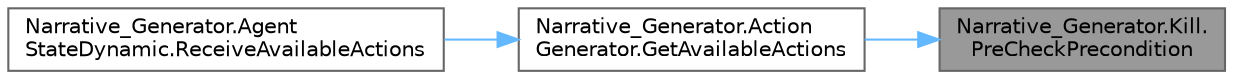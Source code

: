 digraph "Narrative_Generator.Kill.PreCheckPrecondition"
{
 // LATEX_PDF_SIZE
  bgcolor="transparent";
  edge [fontname=Helvetica,fontsize=10,labelfontname=Helvetica,labelfontsize=10];
  node [fontname=Helvetica,fontsize=10,shape=box,height=0.2,width=0.4];
  rankdir="RL";
  Node1 [label="Narrative_Generator.Kill.\lPreCheckPrecondition",height=0.2,width=0.4,color="gray40", fillcolor="grey60", style="filled", fontcolor="black",tooltip="A method that checks the most basic preconditions for an action."];
  Node1 -> Node2 [dir="back",color="steelblue1",style="solid"];
  Node2 [label="Narrative_Generator.Action\lGenerator.GetAvailableActions",height=0.2,width=0.4,color="grey40", fillcolor="white", style="filled",URL="$class_narrative___generator_1_1_action_generator.html#a4452d6b604097b3e5f892d2267d1ff40",tooltip="A method that returns all valid NOW actions for the agent, given the context."];
  Node2 -> Node3 [dir="back",color="steelblue1",style="solid"];
  Node3 [label="Narrative_Generator.Agent\lStateDynamic.ReceiveAvailableActions",height=0.2,width=0.4,color="grey40", fillcolor="white", style="filled",URL="$class_narrative___generator_1_1_agent_state_dynamic.html#a3763f0932f3cd8e9615b67ce43dbf4dd",tooltip="Populates the list of actions available to the agent."];
}
